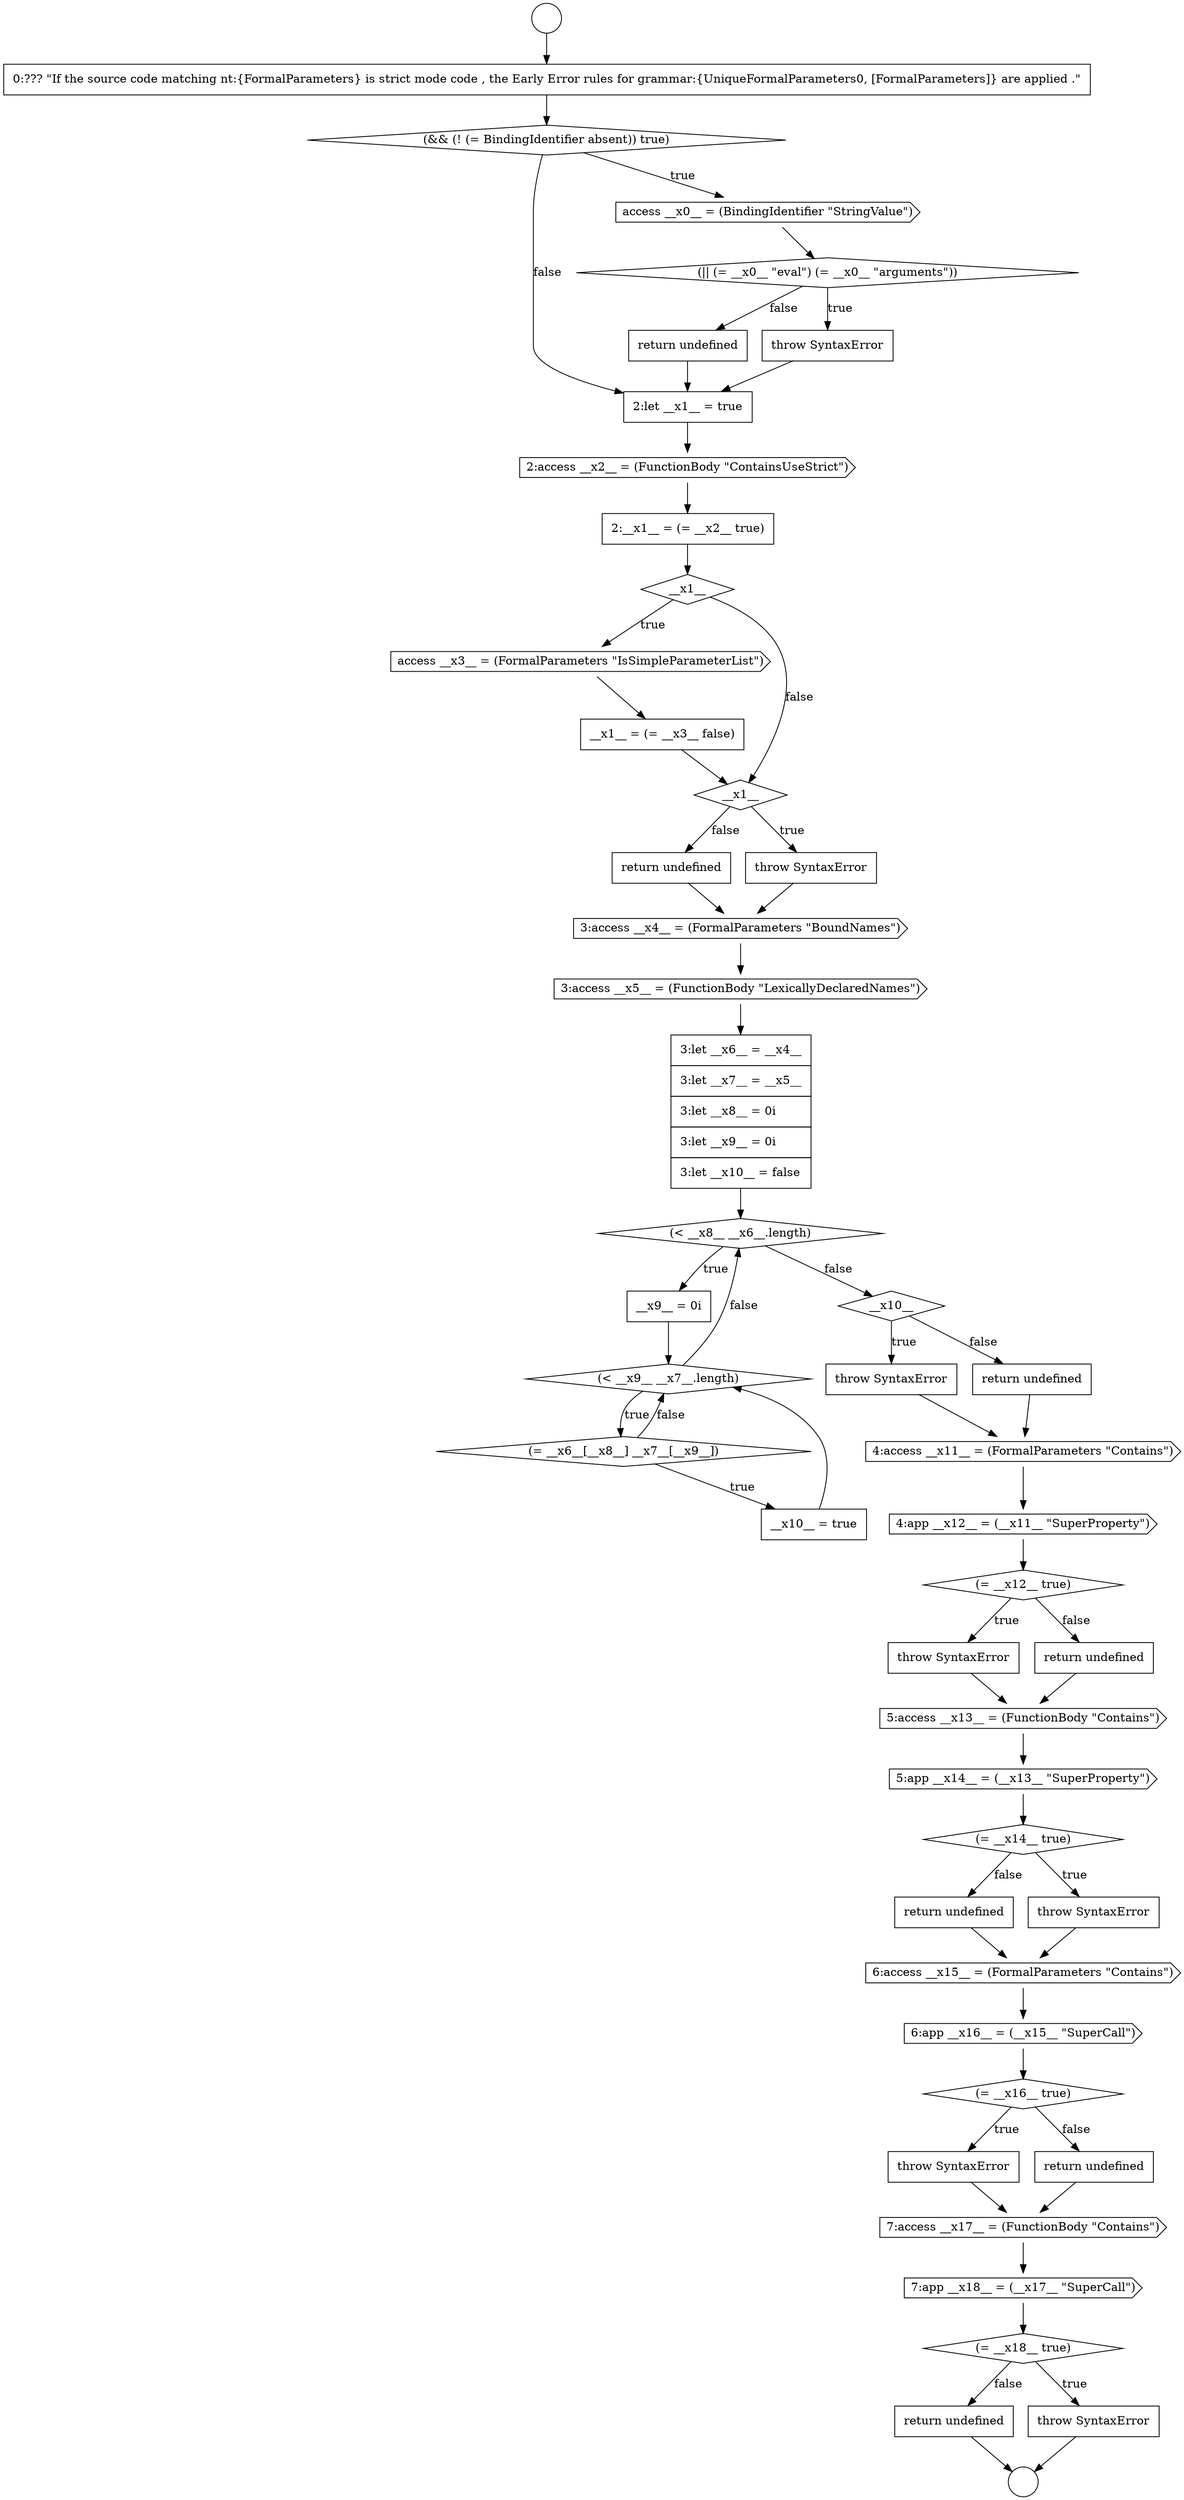 digraph {
  node19767 [shape=cds, label=<<font color="black">7:access __x17__ = (FunctionBody &quot;Contains&quot;)</font>> color="black" fillcolor="white" style=filled]
  node19732 [shape=none, margin=0, label=<<font color="black">
    <table border="0" cellborder="1" cellspacing="0" cellpadding="10">
      <tr><td align="left">2:let __x1__ = true</td></tr>
    </table>
  </font>> color="black" fillcolor="white" style=filled]
  node19763 [shape=cds, label=<<font color="black">6:app __x16__ = (__x15__ &quot;SuperCall&quot;)</font>> color="black" fillcolor="white" style=filled]
  node19736 [shape=cds, label=<<font color="black">access __x3__ = (FormalParameters &quot;IsSimpleParameterList&quot;)</font>> color="black" fillcolor="white" style=filled]
  node19729 [shape=diamond, label=<<font color="black">(|| (= __x0__ &quot;eval&quot;) (= __x0__ &quot;arguments&quot;))</font>> color="black" fillcolor="white" style=filled]
  node19744 [shape=diamond, label=<<font color="black">(&lt; __x8__ __x6__.length)</font>> color="black" fillcolor="white" style=filled]
  node19740 [shape=none, margin=0, label=<<font color="black">
    <table border="0" cellborder="1" cellspacing="0" cellpadding="10">
      <tr><td align="left">return undefined</td></tr>
    </table>
  </font>> color="black" fillcolor="white" style=filled]
  node19752 [shape=cds, label=<<font color="black">4:access __x11__ = (FormalParameters &quot;Contains&quot;)</font>> color="black" fillcolor="white" style=filled]
  node19734 [shape=none, margin=0, label=<<font color="black">
    <table border="0" cellborder="1" cellspacing="0" cellpadding="10">
      <tr><td align="left">2:__x1__ = (= __x2__ true)</td></tr>
    </table>
  </font>> color="black" fillcolor="white" style=filled]
  node19742 [shape=cds, label=<<font color="black">3:access __x5__ = (FunctionBody &quot;LexicallyDeclaredNames&quot;)</font>> color="black" fillcolor="white" style=filled]
  node19738 [shape=diamond, label=<<font color="black">__x1__</font>> color="black" fillcolor="white" style=filled]
  node19733 [shape=cds, label=<<font color="black">2:access __x2__ = (FunctionBody &quot;ContainsUseStrict&quot;)</font>> color="black" fillcolor="white" style=filled]
  node19730 [shape=none, margin=0, label=<<font color="black">
    <table border="0" cellborder="1" cellspacing="0" cellpadding="10">
      <tr><td align="left">throw SyntaxError</td></tr>
    </table>
  </font>> color="black" fillcolor="white" style=filled]
  node19726 [shape=none, margin=0, label=<<font color="black">
    <table border="0" cellborder="1" cellspacing="0" cellpadding="10">
      <tr><td align="left">0:??? &quot;If the source code matching nt:{FormalParameters} is strict mode code , the Early Error rules for grammar:{UniqueFormalParameters0, [FormalParameters]} are applied .&quot;</td></tr>
    </table>
  </font>> color="black" fillcolor="white" style=filled]
  node19755 [shape=none, margin=0, label=<<font color="black">
    <table border="0" cellborder="1" cellspacing="0" cellpadding="10">
      <tr><td align="left">throw SyntaxError</td></tr>
    </table>
  </font>> color="black" fillcolor="white" style=filled]
  node19745 [shape=none, margin=0, label=<<font color="black">
    <table border="0" cellborder="1" cellspacing="0" cellpadding="10">
      <tr><td align="left">__x9__ = 0i</td></tr>
    </table>
  </font>> color="black" fillcolor="white" style=filled]
  node19743 [shape=none, margin=0, label=<<font color="black">
    <table border="0" cellborder="1" cellspacing="0" cellpadding="10">
      <tr><td align="left">3:let __x6__ = __x4__</td></tr>
      <tr><td align="left">3:let __x7__ = __x5__</td></tr>
      <tr><td align="left">3:let __x8__ = 0i</td></tr>
      <tr><td align="left">3:let __x9__ = 0i</td></tr>
      <tr><td align="left">3:let __x10__ = false</td></tr>
    </table>
  </font>> color="black" fillcolor="white" style=filled]
  node19749 [shape=diamond, label=<<font color="black">__x10__</font>> color="black" fillcolor="white" style=filled]
  node19759 [shape=diamond, label=<<font color="black">(= __x14__ true)</font>> color="black" fillcolor="white" style=filled]
  node19739 [shape=none, margin=0, label=<<font color="black">
    <table border="0" cellborder="1" cellspacing="0" cellpadding="10">
      <tr><td align="left">throw SyntaxError</td></tr>
    </table>
  </font>> color="black" fillcolor="white" style=filled]
  node19727 [shape=diamond, label=<<font color="black">(&amp;&amp; (! (= BindingIdentifier absent)) true)</font>> color="black" fillcolor="white" style=filled]
  node19771 [shape=none, margin=0, label=<<font color="black">
    <table border="0" cellborder="1" cellspacing="0" cellpadding="10">
      <tr><td align="left">return undefined</td></tr>
    </table>
  </font>> color="black" fillcolor="white" style=filled]
  node19751 [shape=none, margin=0, label=<<font color="black">
    <table border="0" cellborder="1" cellspacing="0" cellpadding="10">
      <tr><td align="left">return undefined</td></tr>
    </table>
  </font>> color="black" fillcolor="white" style=filled]
  node19768 [shape=cds, label=<<font color="black">7:app __x18__ = (__x17__ &quot;SuperCall&quot;)</font>> color="black" fillcolor="white" style=filled]
  node19731 [shape=none, margin=0, label=<<font color="black">
    <table border="0" cellborder="1" cellspacing="0" cellpadding="10">
      <tr><td align="left">return undefined</td></tr>
    </table>
  </font>> color="black" fillcolor="white" style=filled]
  node19754 [shape=diamond, label=<<font color="black">(= __x12__ true)</font>> color="black" fillcolor="white" style=filled]
  node19748 [shape=none, margin=0, label=<<font color="black">
    <table border="0" cellborder="1" cellspacing="0" cellpadding="10">
      <tr><td align="left">__x10__ = true</td></tr>
    </table>
  </font>> color="black" fillcolor="white" style=filled]
  node19758 [shape=cds, label=<<font color="black">5:app __x14__ = (__x13__ &quot;SuperProperty&quot;)</font>> color="black" fillcolor="white" style=filled]
  node19735 [shape=diamond, label=<<font color="black">__x1__</font>> color="black" fillcolor="white" style=filled]
  node19764 [shape=diamond, label=<<font color="black">(= __x16__ true)</font>> color="black" fillcolor="white" style=filled]
  node19728 [shape=cds, label=<<font color="black">access __x0__ = (BindingIdentifier &quot;StringValue&quot;)</font>> color="black" fillcolor="white" style=filled]
  node19741 [shape=cds, label=<<font color="black">3:access __x4__ = (FormalParameters &quot;BoundNames&quot;)</font>> color="black" fillcolor="white" style=filled]
  node19762 [shape=cds, label=<<font color="black">6:access __x15__ = (FormalParameters &quot;Contains&quot;)</font>> color="black" fillcolor="white" style=filled]
  node19765 [shape=none, margin=0, label=<<font color="black">
    <table border="0" cellborder="1" cellspacing="0" cellpadding="10">
      <tr><td align="left">throw SyntaxError</td></tr>
    </table>
  </font>> color="black" fillcolor="white" style=filled]
  node19737 [shape=none, margin=0, label=<<font color="black">
    <table border="0" cellborder="1" cellspacing="0" cellpadding="10">
      <tr><td align="left">__x1__ = (= __x3__ false)</td></tr>
    </table>
  </font>> color="black" fillcolor="white" style=filled]
  node19753 [shape=cds, label=<<font color="black">4:app __x12__ = (__x11__ &quot;SuperProperty&quot;)</font>> color="black" fillcolor="white" style=filled]
  node19747 [shape=diamond, label=<<font color="black">(= __x6__[__x8__] __x7__[__x9__])</font>> color="black" fillcolor="white" style=filled]
  node19770 [shape=none, margin=0, label=<<font color="black">
    <table border="0" cellborder="1" cellspacing="0" cellpadding="10">
      <tr><td align="left">throw SyntaxError</td></tr>
    </table>
  </font>> color="black" fillcolor="white" style=filled]
  node19757 [shape=cds, label=<<font color="black">5:access __x13__ = (FunctionBody &quot;Contains&quot;)</font>> color="black" fillcolor="white" style=filled]
  node19761 [shape=none, margin=0, label=<<font color="black">
    <table border="0" cellborder="1" cellspacing="0" cellpadding="10">
      <tr><td align="left">return undefined</td></tr>
    </table>
  </font>> color="black" fillcolor="white" style=filled]
  node19724 [shape=circle label=" " color="black" fillcolor="white" style=filled]
  node19746 [shape=diamond, label=<<font color="black">(&lt; __x9__ __x7__.length)</font>> color="black" fillcolor="white" style=filled]
  node19756 [shape=none, margin=0, label=<<font color="black">
    <table border="0" cellborder="1" cellspacing="0" cellpadding="10">
      <tr><td align="left">return undefined</td></tr>
    </table>
  </font>> color="black" fillcolor="white" style=filled]
  node19725 [shape=circle label=" " color="black" fillcolor="white" style=filled]
  node19766 [shape=none, margin=0, label=<<font color="black">
    <table border="0" cellborder="1" cellspacing="0" cellpadding="10">
      <tr><td align="left">return undefined</td></tr>
    </table>
  </font>> color="black" fillcolor="white" style=filled]
  node19769 [shape=diamond, label=<<font color="black">(= __x18__ true)</font>> color="black" fillcolor="white" style=filled]
  node19750 [shape=none, margin=0, label=<<font color="black">
    <table border="0" cellborder="1" cellspacing="0" cellpadding="10">
      <tr><td align="left">throw SyntaxError</td></tr>
    </table>
  </font>> color="black" fillcolor="white" style=filled]
  node19760 [shape=none, margin=0, label=<<font color="black">
    <table border="0" cellborder="1" cellspacing="0" cellpadding="10">
      <tr><td align="left">throw SyntaxError</td></tr>
    </table>
  </font>> color="black" fillcolor="white" style=filled]
  node19738 -> node19739 [label=<<font color="black">true</font>> color="black"]
  node19738 -> node19740 [label=<<font color="black">false</font>> color="black"]
  node19759 -> node19760 [label=<<font color="black">true</font>> color="black"]
  node19759 -> node19761 [label=<<font color="black">false</font>> color="black"]
  node19753 -> node19754 [ color="black"]
  node19731 -> node19732 [ color="black"]
  node19746 -> node19747 [label=<<font color="black">true</font>> color="black"]
  node19746 -> node19744 [label=<<font color="black">false</font>> color="black"]
  node19750 -> node19752 [ color="black"]
  node19755 -> node19757 [ color="black"]
  node19751 -> node19752 [ color="black"]
  node19767 -> node19768 [ color="black"]
  node19770 -> node19725 [ color="black"]
  node19752 -> node19753 [ color="black"]
  node19739 -> node19741 [ color="black"]
  node19765 -> node19767 [ color="black"]
  node19741 -> node19742 [ color="black"]
  node19764 -> node19765 [label=<<font color="black">true</font>> color="black"]
  node19764 -> node19766 [label=<<font color="black">false</font>> color="black"]
  node19740 -> node19741 [ color="black"]
  node19761 -> node19762 [ color="black"]
  node19745 -> node19746 [ color="black"]
  node19756 -> node19757 [ color="black"]
  node19729 -> node19730 [label=<<font color="black">true</font>> color="black"]
  node19729 -> node19731 [label=<<font color="black">false</font>> color="black"]
  node19771 -> node19725 [ color="black"]
  node19748 -> node19746 [ color="black"]
  node19736 -> node19737 [ color="black"]
  node19737 -> node19738 [ color="black"]
  node19728 -> node19729 [ color="black"]
  node19744 -> node19745 [label=<<font color="black">true</font>> color="black"]
  node19744 -> node19749 [label=<<font color="black">false</font>> color="black"]
  node19768 -> node19769 [ color="black"]
  node19730 -> node19732 [ color="black"]
  node19754 -> node19755 [label=<<font color="black">true</font>> color="black"]
  node19754 -> node19756 [label=<<font color="black">false</font>> color="black"]
  node19769 -> node19770 [label=<<font color="black">true</font>> color="black"]
  node19769 -> node19771 [label=<<font color="black">false</font>> color="black"]
  node19749 -> node19750 [label=<<font color="black">true</font>> color="black"]
  node19749 -> node19751 [label=<<font color="black">false</font>> color="black"]
  node19743 -> node19744 [ color="black"]
  node19762 -> node19763 [ color="black"]
  node19727 -> node19728 [label=<<font color="black">true</font>> color="black"]
  node19727 -> node19732 [label=<<font color="black">false</font>> color="black"]
  node19760 -> node19762 [ color="black"]
  node19742 -> node19743 [ color="black"]
  node19726 -> node19727 [ color="black"]
  node19734 -> node19735 [ color="black"]
  node19733 -> node19734 [ color="black"]
  node19724 -> node19726 [ color="black"]
  node19766 -> node19767 [ color="black"]
  node19735 -> node19736 [label=<<font color="black">true</font>> color="black"]
  node19735 -> node19738 [label=<<font color="black">false</font>> color="black"]
  node19747 -> node19748 [label=<<font color="black">true</font>> color="black"]
  node19747 -> node19746 [label=<<font color="black">false</font>> color="black"]
  node19758 -> node19759 [ color="black"]
  node19757 -> node19758 [ color="black"]
  node19732 -> node19733 [ color="black"]
  node19763 -> node19764 [ color="black"]
}
